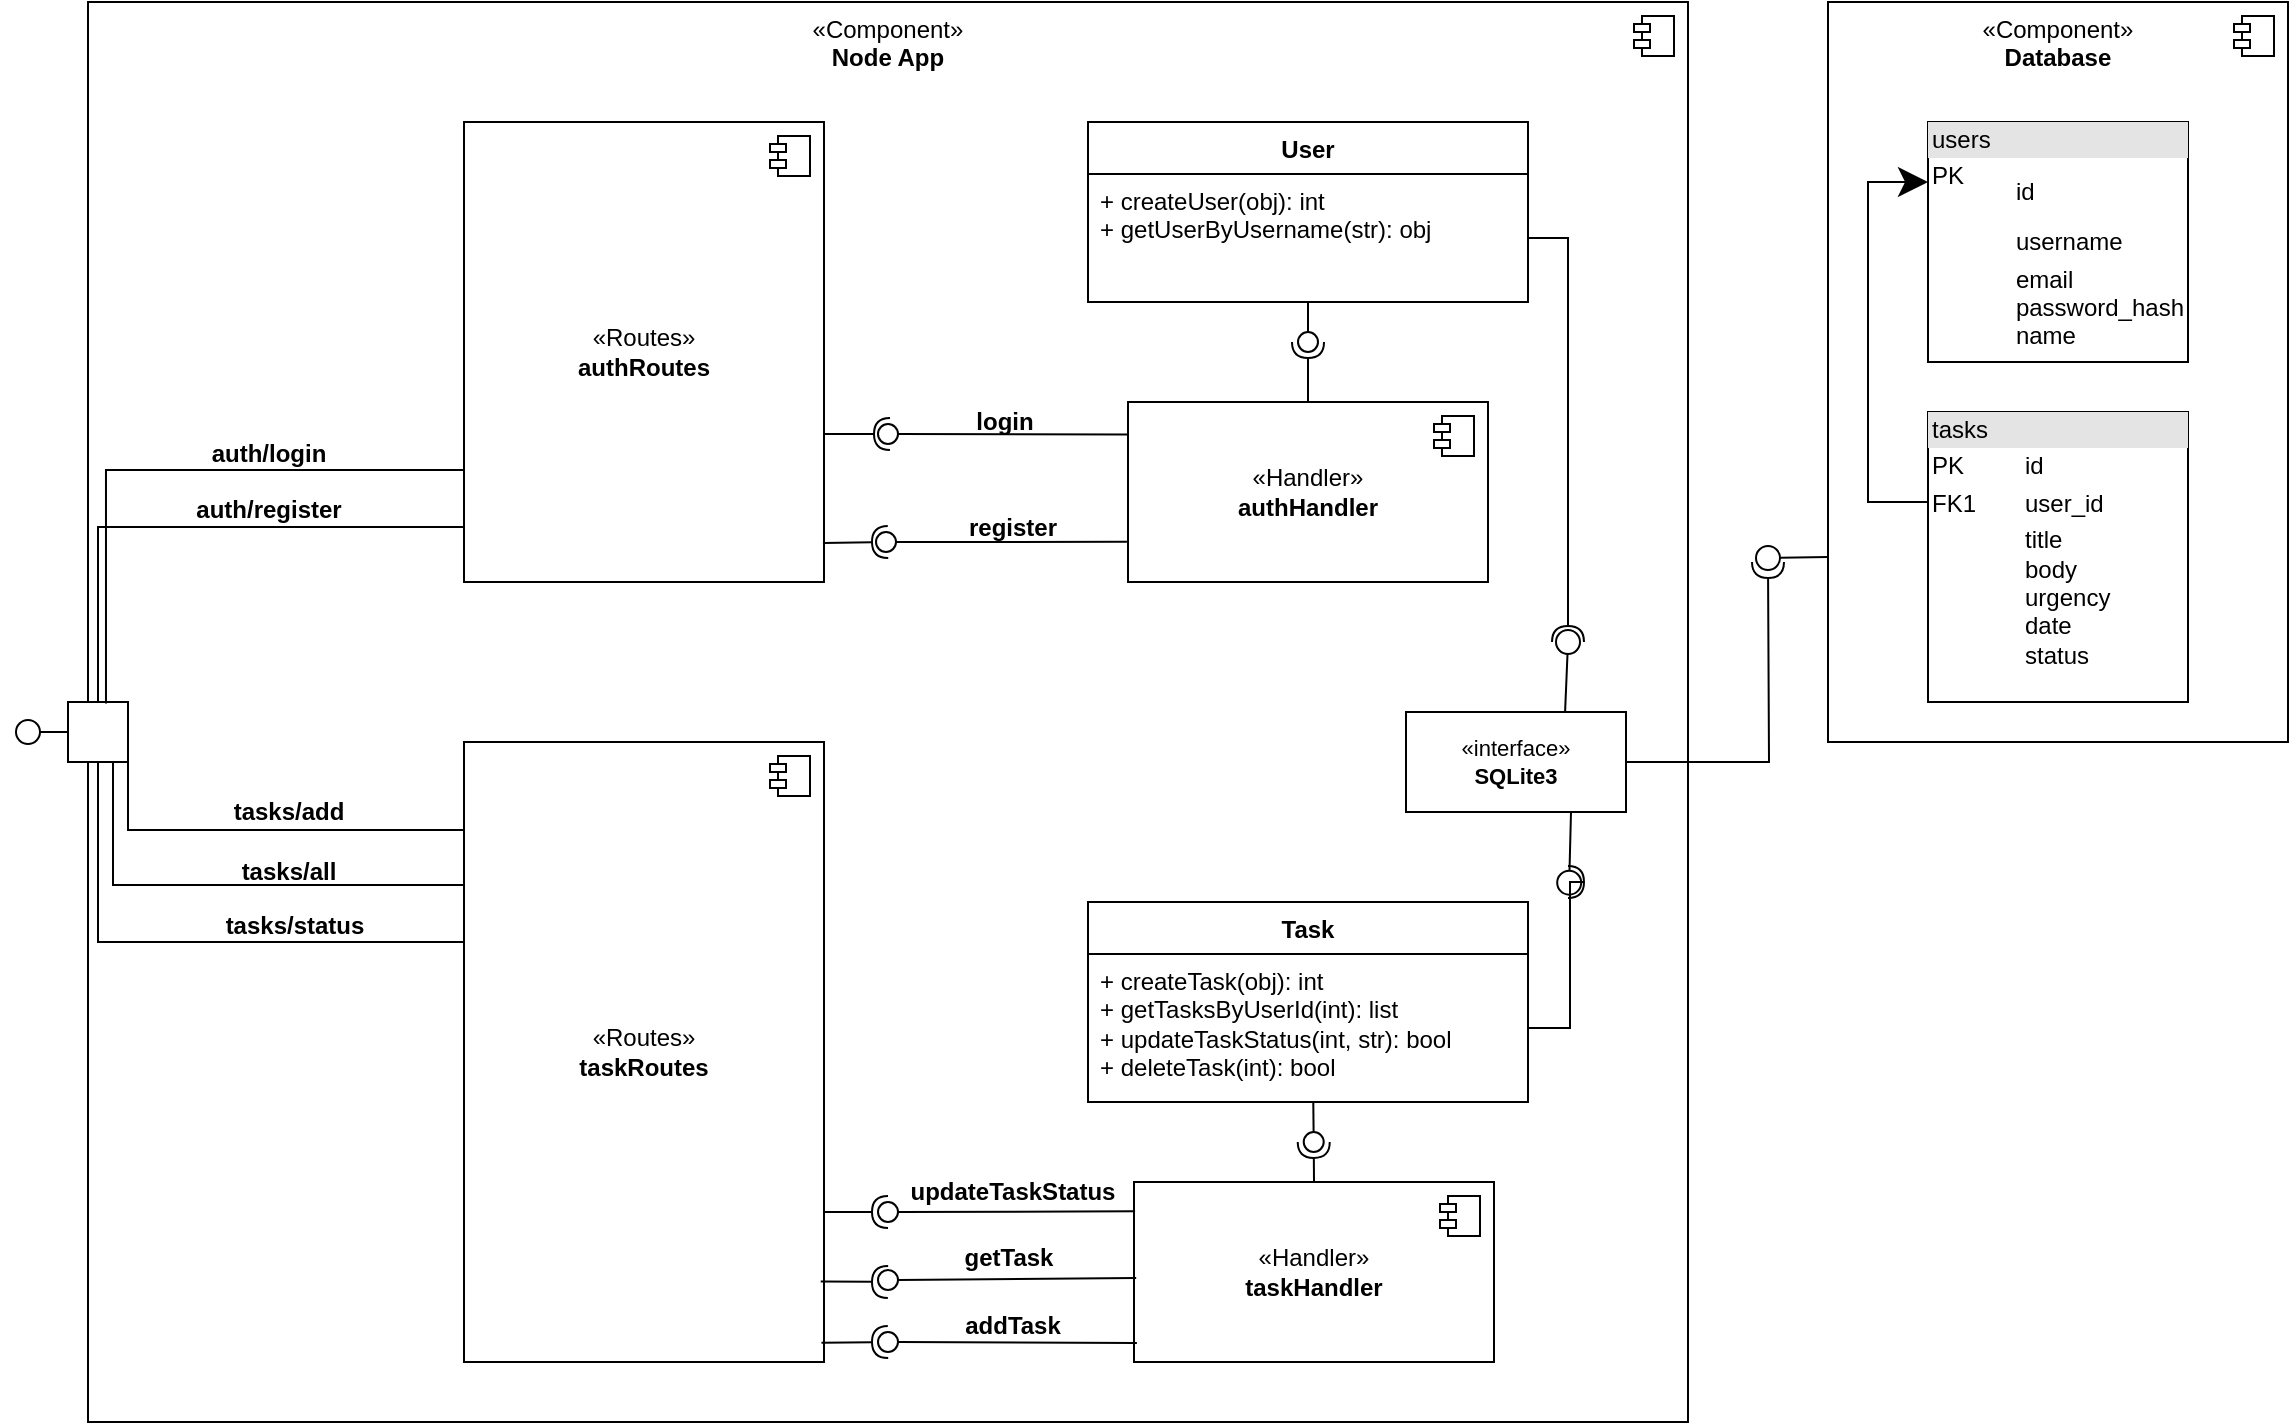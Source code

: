 <mxfile version="24.8.4">
  <diagram name="Page-1" id="tWfY1MhmEfWhFGR52BFt">
    <mxGraphModel dx="1717" dy="898" grid="1" gridSize="10" guides="1" tooltips="1" connect="1" arrows="1" fold="1" page="1" pageScale="1" pageWidth="827" pageHeight="1169" math="0" shadow="0">
      <root>
        <mxCell id="0" />
        <mxCell id="1" parent="0" />
        <mxCell id="0CwghzF-Id-DglYn4Jp1-12" value="«Component»&lt;br&gt;&lt;b&gt;Database&lt;/b&gt;" style="html=1;dropTarget=0;whiteSpace=wrap;verticalAlign=top;" vertex="1" parent="1">
          <mxGeometry x="1020" y="630" width="230" height="370" as="geometry" />
        </mxCell>
        <mxCell id="0CwghzF-Id-DglYn4Jp1-13" value="" style="shape=module;jettyWidth=8;jettyHeight=4;" vertex="1" parent="0CwghzF-Id-DglYn4Jp1-12">
          <mxGeometry x="1" width="20" height="20" relative="1" as="geometry">
            <mxPoint x="-27" y="7" as="offset" />
          </mxGeometry>
        </mxCell>
        <mxCell id="0CwghzF-Id-DglYn4Jp1-1" value="«Component»&lt;br&gt;&lt;b&gt;Node App&lt;/b&gt;" style="html=1;dropTarget=0;whiteSpace=wrap;verticalAlign=top;" vertex="1" parent="1">
          <mxGeometry x="150" y="630" width="800" height="710" as="geometry" />
        </mxCell>
        <mxCell id="0CwghzF-Id-DglYn4Jp1-2" value="" style="shape=module;jettyWidth=8;jettyHeight=4;" vertex="1" parent="0CwghzF-Id-DglYn4Jp1-1">
          <mxGeometry x="1" width="20" height="20" relative="1" as="geometry">
            <mxPoint x="-27" y="7" as="offset" />
          </mxGeometry>
        </mxCell>
        <mxCell id="0CwghzF-Id-DglYn4Jp1-4" value="&lt;div style=&quot;box-sizing:border-box;width:100%;background:#e4e4e4;padding:2px;&quot;&gt;users&lt;/div&gt;&lt;table style=&quot;width:100%;font-size:1em;&quot; cellpadding=&quot;2&quot; cellspacing=&quot;0&quot;&gt;&lt;tbody&gt;&lt;tr&gt;&lt;td&gt;PK&amp;nbsp; &amp;nbsp; &amp;nbsp; &amp;nbsp;&amp;nbsp;&lt;/td&gt;&lt;td&gt;id&lt;/td&gt;&lt;/tr&gt;&lt;tr&gt;&lt;td&gt;&lt;br&gt;&lt;/td&gt;&lt;td&gt;username&lt;/td&gt;&lt;/tr&gt;&lt;tr&gt;&lt;td&gt;&lt;/td&gt;&lt;td&gt;email&lt;br&gt;password_hash&lt;br&gt;name&lt;/td&gt;&lt;/tr&gt;&lt;/tbody&gt;&lt;/table&gt;" style="verticalAlign=top;align=left;overflow=fill;html=1;whiteSpace=wrap;" vertex="1" parent="1">
          <mxGeometry x="1070" y="690" width="130" height="120" as="geometry" />
        </mxCell>
        <mxCell id="0CwghzF-Id-DglYn4Jp1-7" value="User" style="swimlane;fontStyle=1;align=center;verticalAlign=top;childLayout=stackLayout;horizontal=1;startSize=26;horizontalStack=0;resizeParent=1;resizeParentMax=0;resizeLast=0;collapsible=1;marginBottom=0;whiteSpace=wrap;html=1;" vertex="1" parent="1">
          <mxGeometry x="650" y="690" width="220" height="90" as="geometry" />
        </mxCell>
        <mxCell id="0CwghzF-Id-DglYn4Jp1-134" style="edgeStyle=orthogonalEdgeStyle;shape=connector;rounded=0;orthogonalLoop=1;jettySize=auto;html=1;exitX=1;exitY=0.5;exitDx=0;exitDy=0;strokeColor=default;strokeWidth=1;align=center;verticalAlign=middle;fontFamily=Helvetica;fontSize=11;fontColor=default;labelBackgroundColor=default;endArrow=halfCircle;endFill=0;endSize=6;" edge="1" parent="0CwghzF-Id-DglYn4Jp1-7" source="0CwghzF-Id-DglYn4Jp1-10">
          <mxGeometry relative="1" as="geometry">
            <mxPoint x="240" y="260" as="targetPoint" />
            <Array as="points">
              <mxPoint x="240" y="58" />
            </Array>
          </mxGeometry>
        </mxCell>
        <mxCell id="0CwghzF-Id-DglYn4Jp1-10" value="+ createUser(obj): int&lt;div&gt;+ getUserByUsername(str): obj&lt;/div&gt;" style="text;strokeColor=none;fillColor=none;align=left;verticalAlign=top;spacingLeft=4;spacingRight=4;overflow=hidden;rotatable=0;points=[[0,0.5],[1,0.5]];portConstraint=eastwest;whiteSpace=wrap;html=1;" vertex="1" parent="0CwghzF-Id-DglYn4Jp1-7">
          <mxGeometry y="26" width="220" height="64" as="geometry" />
        </mxCell>
        <mxCell id="0CwghzF-Id-DglYn4Jp1-14" value="«Handler»&lt;br&gt;&lt;b&gt;authHandler&lt;/b&gt;" style="html=1;dropTarget=0;whiteSpace=wrap;verticalAlign=middle;" vertex="1" parent="1">
          <mxGeometry x="670" y="830" width="180" height="90" as="geometry" />
        </mxCell>
        <mxCell id="0CwghzF-Id-DglYn4Jp1-15" value="" style="shape=module;jettyWidth=8;jettyHeight=4;" vertex="1" parent="0CwghzF-Id-DglYn4Jp1-14">
          <mxGeometry x="1" width="20" height="20" relative="1" as="geometry">
            <mxPoint x="-27" y="7" as="offset" />
          </mxGeometry>
        </mxCell>
        <mxCell id="0CwghzF-Id-DglYn4Jp1-111" style="edgeStyle=elbowEdgeStyle;shape=connector;rounded=0;orthogonalLoop=1;jettySize=auto;html=1;exitX=0;exitY=0.5;exitDx=0;exitDy=0;entryX=0.5;entryY=1;entryDx=0;entryDy=0;strokeColor=default;strokeWidth=1;align=center;verticalAlign=middle;fontFamily=Helvetica;fontSize=11;fontColor=default;labelBackgroundColor=default;endArrow=none;endFill=0;endSize=12;elbow=vertical;" edge="1" parent="1" source="0CwghzF-Id-DglYn4Jp1-17" target="0CwghzF-Id-DglYn4Jp1-106">
          <mxGeometry relative="1" as="geometry" />
        </mxCell>
        <mxCell id="0CwghzF-Id-DglYn4Jp1-17" value="«Routes»&lt;br&gt;&lt;b&gt;authRoutes&lt;/b&gt;" style="html=1;dropTarget=0;whiteSpace=wrap;verticalAlign=middle;" vertex="1" parent="1">
          <mxGeometry x="338" y="690" width="180" height="230" as="geometry" />
        </mxCell>
        <mxCell id="0CwghzF-Id-DglYn4Jp1-18" value="" style="shape=module;jettyWidth=8;jettyHeight=4;" vertex="1" parent="0CwghzF-Id-DglYn4Jp1-17">
          <mxGeometry x="1" width="20" height="20" relative="1" as="geometry">
            <mxPoint x="-27" y="7" as="offset" />
          </mxGeometry>
        </mxCell>
        <mxCell id="0CwghzF-Id-DglYn4Jp1-27" value="" style="ellipse;whiteSpace=wrap;html=1;align=center;aspect=fixed;fillColor=none;strokeColor=none;resizable=0;perimeter=centerPerimeter;rotatable=0;allowArrows=0;points=[];outlineConnect=1;" vertex="1" parent="1">
          <mxGeometry x="758" y="808" width="10" height="10" as="geometry" />
        </mxCell>
        <mxCell id="0CwghzF-Id-DglYn4Jp1-33" value="login" style="text;align=center;fontStyle=1;verticalAlign=middle;spacingLeft=3;spacingRight=3;strokeColor=none;rotatable=0;points=[[0,0.5],[1,0.5]];portConstraint=eastwest;html=1;" vertex="1" parent="1">
          <mxGeometry x="578" y="835" width="60" height="10" as="geometry" />
        </mxCell>
        <mxCell id="0CwghzF-Id-DglYn4Jp1-44" value="register" style="text;align=center;fontStyle=1;verticalAlign=middle;spacingLeft=3;spacingRight=3;strokeColor=none;rotatable=0;points=[[0,0.5],[1,0.5]];portConstraint=eastwest;html=1;" vertex="1" parent="1">
          <mxGeometry x="582" y="888" width="60" height="10" as="geometry" />
        </mxCell>
        <mxCell id="0CwghzF-Id-DglYn4Jp1-52" value="Task" style="swimlane;fontStyle=1;align=center;verticalAlign=top;childLayout=stackLayout;horizontal=1;startSize=26;horizontalStack=0;resizeParent=1;resizeParentMax=0;resizeLast=0;collapsible=1;marginBottom=0;whiteSpace=wrap;html=1;" vertex="1" parent="1">
          <mxGeometry x="650" y="1080" width="220" height="100" as="geometry" />
        </mxCell>
        <mxCell id="0CwghzF-Id-DglYn4Jp1-133" style="edgeStyle=orthogonalEdgeStyle;shape=connector;rounded=0;orthogonalLoop=1;jettySize=auto;html=1;exitX=1;exitY=0.5;exitDx=0;exitDy=0;strokeColor=default;strokeWidth=1;align=center;verticalAlign=middle;fontFamily=Helvetica;fontSize=11;fontColor=default;labelBackgroundColor=default;endArrow=halfCircle;endFill=0;endSize=6;" edge="1" parent="0CwghzF-Id-DglYn4Jp1-52" source="0CwghzF-Id-DglYn4Jp1-53">
          <mxGeometry relative="1" as="geometry">
            <mxPoint x="240" y="-10" as="targetPoint" />
            <Array as="points">
              <mxPoint x="241" y="63" />
              <mxPoint x="241" y="-10" />
            </Array>
          </mxGeometry>
        </mxCell>
        <mxCell id="0CwghzF-Id-DglYn4Jp1-53" value="+ createTask(obj): int&lt;div&gt;+ getTasksByUserId(int): list&lt;/div&gt;&lt;div&gt;+ updateTaskStatus(int, str): bool&lt;/div&gt;&lt;div&gt;+ deleteTask(int): bool&lt;/div&gt;" style="text;strokeColor=none;fillColor=none;align=left;verticalAlign=top;spacingLeft=4;spacingRight=4;overflow=hidden;rotatable=0;points=[[0,0.5],[1,0.5]];portConstraint=eastwest;whiteSpace=wrap;html=1;" vertex="1" parent="0CwghzF-Id-DglYn4Jp1-52">
          <mxGeometry y="26" width="220" height="74" as="geometry" />
        </mxCell>
        <mxCell id="0CwghzF-Id-DglYn4Jp1-54" value="«Handler»&lt;br&gt;&lt;b&gt;taskHandler&lt;/b&gt;" style="html=1;dropTarget=0;whiteSpace=wrap;verticalAlign=middle;" vertex="1" parent="1">
          <mxGeometry x="673" y="1220" width="180" height="90" as="geometry" />
        </mxCell>
        <mxCell id="0CwghzF-Id-DglYn4Jp1-55" value="" style="shape=module;jettyWidth=8;jettyHeight=4;" vertex="1" parent="0CwghzF-Id-DglYn4Jp1-54">
          <mxGeometry x="1" width="20" height="20" relative="1" as="geometry">
            <mxPoint x="-27" y="7" as="offset" />
          </mxGeometry>
        </mxCell>
        <mxCell id="0CwghzF-Id-DglYn4Jp1-114" style="edgeStyle=elbowEdgeStyle;shape=connector;rounded=0;orthogonalLoop=1;jettySize=auto;html=1;exitX=0;exitY=0.25;exitDx=0;exitDy=0;entryX=0;entryY=0;entryDx=0;entryDy=0;strokeColor=default;strokeWidth=1;align=center;verticalAlign=middle;fontFamily=Helvetica;fontSize=11;fontColor=default;labelBackgroundColor=default;endArrow=none;endFill=0;endSize=12;elbow=vertical;" edge="1" parent="1" source="0CwghzF-Id-DglYn4Jp1-56" target="0CwghzF-Id-DglYn4Jp1-106">
          <mxGeometry relative="1" as="geometry" />
        </mxCell>
        <mxCell id="0CwghzF-Id-DglYn4Jp1-116" style="edgeStyle=elbowEdgeStyle;shape=connector;rounded=0;orthogonalLoop=1;jettySize=auto;html=1;exitX=0.011;exitY=0.43;exitDx=0;exitDy=0;entryX=0.25;entryY=0;entryDx=0;entryDy=0;strokeColor=default;strokeWidth=1;align=center;verticalAlign=middle;fontFamily=Helvetica;fontSize=11;fontColor=default;labelBackgroundColor=default;endArrow=none;endFill=0;endSize=12;elbow=vertical;exitPerimeter=0;" edge="1" parent="1" source="0CwghzF-Id-DglYn4Jp1-56" target="0CwghzF-Id-DglYn4Jp1-106">
          <mxGeometry relative="1" as="geometry" />
        </mxCell>
        <mxCell id="0CwghzF-Id-DglYn4Jp1-117" style="edgeStyle=elbowEdgeStyle;shape=connector;rounded=0;orthogonalLoop=1;jettySize=auto;html=1;exitX=0;exitY=0.5;exitDx=0;exitDy=0;entryX=0.5;entryY=0;entryDx=0;entryDy=0;strokeColor=default;strokeWidth=1;align=center;verticalAlign=middle;fontFamily=Helvetica;fontSize=11;fontColor=default;labelBackgroundColor=default;endArrow=none;endFill=0;endSize=12;elbow=vertical;" edge="1" parent="1" source="0CwghzF-Id-DglYn4Jp1-56" target="0CwghzF-Id-DglYn4Jp1-106">
          <mxGeometry relative="1" as="geometry">
            <Array as="points">
              <mxPoint x="240" y="1100" />
            </Array>
          </mxGeometry>
        </mxCell>
        <mxCell id="0CwghzF-Id-DglYn4Jp1-56" value="«Routes»&lt;br&gt;&lt;b&gt;taskRoutes&lt;/b&gt;" style="html=1;dropTarget=0;whiteSpace=wrap;verticalAlign=middle;flipH=0;direction=east;" vertex="1" parent="1">
          <mxGeometry x="338" y="1000" width="180" height="310" as="geometry" />
        </mxCell>
        <mxCell id="0CwghzF-Id-DglYn4Jp1-57" value="" style="shape=module;jettyWidth=8;jettyHeight=4;" vertex="1" parent="0CwghzF-Id-DglYn4Jp1-56">
          <mxGeometry x="1" width="20" height="20" relative="1" as="geometry">
            <mxPoint x="-27" y="7" as="offset" />
          </mxGeometry>
        </mxCell>
        <mxCell id="0CwghzF-Id-DglYn4Jp1-63" value="getTask" style="text;align=center;fontStyle=1;verticalAlign=middle;spacingLeft=3;spacingRight=3;strokeColor=none;rotatable=0;points=[[0,0.5],[1,0.5]];portConstraint=eastwest;html=1;" vertex="1" parent="1">
          <mxGeometry x="580" y="1253" width="60" height="10" as="geometry" />
        </mxCell>
        <mxCell id="0CwghzF-Id-DglYn4Jp1-66" value="addTask" style="text;align=center;fontStyle=1;verticalAlign=middle;spacingLeft=3;spacingRight=3;strokeColor=none;rotatable=0;points=[[0,0.5],[1,0.5]];portConstraint=eastwest;html=1;" vertex="1" parent="1">
          <mxGeometry x="582" y="1287" width="60" height="10" as="geometry" />
        </mxCell>
        <mxCell id="0CwghzF-Id-DglYn4Jp1-77" value="updateTaskStatus" style="text;align=center;fontStyle=1;verticalAlign=middle;spacingLeft=3;spacingRight=3;strokeColor=none;rotatable=0;points=[[0,0.5],[1,0.5]];portConstraint=eastwest;html=1;" vertex="1" parent="1">
          <mxGeometry x="582" y="1220" width="60" height="10" as="geometry" />
        </mxCell>
        <mxCell id="0CwghzF-Id-DglYn4Jp1-87" value="" style="rounded=0;orthogonalLoop=1;jettySize=auto;html=1;endArrow=halfCircle;endFill=0;endSize=6;strokeWidth=1;sketch=0;strokeColor=default;align=center;verticalAlign=middle;fontFamily=Helvetica;fontSize=11;fontColor=default;labelBackgroundColor=default;exitX=0.993;exitY=0.969;exitDx=0;exitDy=0;exitPerimeter=0;" edge="1" parent="1" source="0CwghzF-Id-DglYn4Jp1-56">
          <mxGeometry relative="1" as="geometry">
            <mxPoint x="520" y="1300" as="sourcePoint" />
            <mxPoint x="550" y="1300" as="targetPoint" />
          </mxGeometry>
        </mxCell>
        <mxCell id="0CwghzF-Id-DglYn4Jp1-88" value="" style="rounded=0;orthogonalLoop=1;jettySize=auto;html=1;endArrow=oval;endFill=0;sketch=0;sourcePerimeterSpacing=0;targetPerimeterSpacing=0;endSize=10;strokeColor=default;strokeWidth=1;align=center;verticalAlign=middle;fontFamily=Helvetica;fontSize=11;fontColor=default;labelBackgroundColor=default;exitX=0.008;exitY=0.894;exitDx=0;exitDy=0;exitPerimeter=0;" edge="1" parent="1" source="0CwghzF-Id-DglYn4Jp1-54">
          <mxGeometry relative="1" as="geometry">
            <mxPoint x="670" y="1300" as="sourcePoint" />
            <mxPoint x="550" y="1300" as="targetPoint" />
          </mxGeometry>
        </mxCell>
        <mxCell id="0CwghzF-Id-DglYn4Jp1-89" value="" style="ellipse;whiteSpace=wrap;html=1;align=center;aspect=fixed;fillColor=none;strokeColor=none;resizable=0;perimeter=centerPerimeter;rotatable=0;allowArrows=0;points=[];outlineConnect=1;fontFamily=Helvetica;fontSize=11;fontColor=default;labelBackgroundColor=default;" vertex="1" parent="1">
          <mxGeometry x="607" y="1330" width="10" height="10" as="geometry" />
        </mxCell>
        <mxCell id="0CwghzF-Id-DglYn4Jp1-90" value="" style="rounded=0;orthogonalLoop=1;jettySize=auto;html=1;endArrow=halfCircle;endFill=0;endSize=6;strokeWidth=1;sketch=0;strokeColor=default;align=center;verticalAlign=middle;fontFamily=Helvetica;fontSize=11;fontColor=default;labelBackgroundColor=default;exitX=0.991;exitY=0.87;exitDx=0;exitDy=0;exitPerimeter=0;" edge="1" parent="1" source="0CwghzF-Id-DglYn4Jp1-56">
          <mxGeometry relative="1" as="geometry">
            <mxPoint x="528" y="1271" as="sourcePoint" />
            <mxPoint x="550" y="1270" as="targetPoint" />
          </mxGeometry>
        </mxCell>
        <mxCell id="0CwghzF-Id-DglYn4Jp1-91" value="" style="rounded=0;orthogonalLoop=1;jettySize=auto;html=1;endArrow=oval;endFill=0;sketch=0;sourcePerimeterSpacing=0;targetPerimeterSpacing=0;endSize=10;strokeColor=default;strokeWidth=1;align=center;verticalAlign=middle;fontFamily=Helvetica;fontSize=11;fontColor=default;labelBackgroundColor=default;exitX=0.006;exitY=0.533;exitDx=0;exitDy=0;exitPerimeter=0;" edge="1" parent="1" source="0CwghzF-Id-DglYn4Jp1-54">
          <mxGeometry relative="1" as="geometry">
            <mxPoint x="681" y="1269" as="sourcePoint" />
            <mxPoint x="550" y="1269" as="targetPoint" />
          </mxGeometry>
        </mxCell>
        <mxCell id="0CwghzF-Id-DglYn4Jp1-92" value="" style="rounded=0;orthogonalLoop=1;jettySize=auto;html=1;endArrow=halfCircle;endFill=0;endSize=6;strokeWidth=1;sketch=0;strokeColor=default;align=center;verticalAlign=middle;fontFamily=Helvetica;fontSize=11;fontColor=default;labelBackgroundColor=default;exitX=0.998;exitY=0.758;exitDx=0;exitDy=0;exitPerimeter=0;" edge="1" parent="1" source="0CwghzF-Id-DglYn4Jp1-56">
          <mxGeometry relative="1" as="geometry">
            <mxPoint x="518" y="1237" as="sourcePoint" />
            <mxPoint x="550" y="1235" as="targetPoint" />
          </mxGeometry>
        </mxCell>
        <mxCell id="0CwghzF-Id-DglYn4Jp1-93" value="" style="rounded=0;orthogonalLoop=1;jettySize=auto;html=1;endArrow=oval;endFill=0;sketch=0;sourcePerimeterSpacing=0;targetPerimeterSpacing=0;endSize=10;strokeColor=default;strokeWidth=1;align=center;verticalAlign=middle;fontFamily=Helvetica;fontSize=11;fontColor=default;labelBackgroundColor=default;exitX=0.003;exitY=0.163;exitDx=0;exitDy=0;exitPerimeter=0;" edge="1" parent="1" source="0CwghzF-Id-DglYn4Jp1-54">
          <mxGeometry relative="1" as="geometry">
            <mxPoint x="671" y="1235" as="sourcePoint" />
            <mxPoint x="550" y="1235" as="targetPoint" />
          </mxGeometry>
        </mxCell>
        <mxCell id="0CwghzF-Id-DglYn4Jp1-94" value="" style="rounded=0;orthogonalLoop=1;jettySize=auto;html=1;endArrow=halfCircle;endFill=0;endSize=6;strokeWidth=1;sketch=0;strokeColor=default;align=center;verticalAlign=middle;fontFamily=Helvetica;fontSize=11;fontColor=default;labelBackgroundColor=default;exitX=0.997;exitY=0.915;exitDx=0;exitDy=0;exitPerimeter=0;" edge="1" parent="1" source="0CwghzF-Id-DglYn4Jp1-17">
          <mxGeometry relative="1" as="geometry">
            <mxPoint x="518" y="902" as="sourcePoint" />
            <mxPoint x="550" y="900" as="targetPoint" />
          </mxGeometry>
        </mxCell>
        <mxCell id="0CwghzF-Id-DglYn4Jp1-95" value="" style="rounded=0;orthogonalLoop=1;jettySize=auto;html=1;endArrow=oval;endFill=0;sketch=0;sourcePerimeterSpacing=0;targetPerimeterSpacing=0;endSize=10;strokeColor=default;strokeWidth=1;align=center;verticalAlign=middle;fontFamily=Helvetica;fontSize=11;fontColor=default;labelBackgroundColor=default;exitX=-0.003;exitY=0.777;exitDx=0;exitDy=0;exitPerimeter=0;" edge="1" parent="1" source="0CwghzF-Id-DglYn4Jp1-14">
          <mxGeometry relative="1" as="geometry">
            <mxPoint x="670" y="900" as="sourcePoint" />
            <mxPoint x="549" y="900" as="targetPoint" />
          </mxGeometry>
        </mxCell>
        <mxCell id="0CwghzF-Id-DglYn4Jp1-96" value="" style="rounded=0;orthogonalLoop=1;jettySize=auto;html=1;endArrow=halfCircle;endFill=0;endSize=6;strokeWidth=1;sketch=0;strokeColor=default;align=center;verticalAlign=middle;fontFamily=Helvetica;fontSize=11;fontColor=default;labelBackgroundColor=default;exitX=1;exitY=0.678;exitDx=0;exitDy=0;exitPerimeter=0;" edge="1" parent="1" source="0CwghzF-Id-DglYn4Jp1-17">
          <mxGeometry relative="1" as="geometry">
            <mxPoint x="518" y="846" as="sourcePoint" />
            <mxPoint x="551" y="846" as="targetPoint" />
          </mxGeometry>
        </mxCell>
        <mxCell id="0CwghzF-Id-DglYn4Jp1-97" value="" style="rounded=0;orthogonalLoop=1;jettySize=auto;html=1;endArrow=oval;endFill=0;sketch=0;sourcePerimeterSpacing=0;targetPerimeterSpacing=0;endSize=10;strokeColor=default;strokeWidth=1;align=center;verticalAlign=middle;fontFamily=Helvetica;fontSize=11;fontColor=default;labelBackgroundColor=default;exitX=-0.002;exitY=0.181;exitDx=0;exitDy=0;exitPerimeter=0;" edge="1" parent="1" source="0CwghzF-Id-DglYn4Jp1-14">
          <mxGeometry relative="1" as="geometry">
            <mxPoint x="670" y="846" as="sourcePoint" />
            <mxPoint x="550" y="846" as="targetPoint" />
          </mxGeometry>
        </mxCell>
        <mxCell id="0CwghzF-Id-DglYn4Jp1-98" value="" style="rounded=0;orthogonalLoop=1;jettySize=auto;html=1;endArrow=halfCircle;endFill=0;endSize=6;strokeWidth=1;sketch=0;strokeColor=default;align=center;verticalAlign=middle;fontFamily=Helvetica;fontSize=11;fontColor=default;labelBackgroundColor=default;exitX=0.5;exitY=0;exitDx=0;exitDy=0;" edge="1" parent="1" source="0CwghzF-Id-DglYn4Jp1-14">
          <mxGeometry relative="1" as="geometry">
            <mxPoint x="760" y="830" as="sourcePoint" />
            <mxPoint x="760" y="800" as="targetPoint" />
          </mxGeometry>
        </mxCell>
        <mxCell id="0CwghzF-Id-DglYn4Jp1-99" value="" style="rounded=0;orthogonalLoop=1;jettySize=auto;html=1;endArrow=oval;endFill=0;sketch=0;sourcePerimeterSpacing=0;targetPerimeterSpacing=0;endSize=10;strokeColor=default;strokeWidth=1;align=center;verticalAlign=middle;fontFamily=Helvetica;fontSize=11;fontColor=default;labelBackgroundColor=default;exitX=0.5;exitY=1;exitDx=0;exitDy=0;exitPerimeter=0;" edge="1" parent="1" source="0CwghzF-Id-DglYn4Jp1-10">
          <mxGeometry relative="1" as="geometry">
            <mxPoint x="853" y="812.66" as="sourcePoint" />
            <mxPoint x="760" y="800" as="targetPoint" />
          </mxGeometry>
        </mxCell>
        <mxCell id="0CwghzF-Id-DglYn4Jp1-100" value="" style="rounded=0;orthogonalLoop=1;jettySize=auto;html=1;endArrow=halfCircle;endFill=0;endSize=6;strokeWidth=1;sketch=0;strokeColor=default;align=center;verticalAlign=middle;fontFamily=Helvetica;fontSize=11;fontColor=default;labelBackgroundColor=default;exitX=0.5;exitY=0;exitDx=0;exitDy=0;" edge="1" parent="1" source="0CwghzF-Id-DglYn4Jp1-54">
          <mxGeometry relative="1" as="geometry">
            <mxPoint x="763" y="1220" as="sourcePoint" />
            <mxPoint x="762.86" y="1200" as="targetPoint" />
          </mxGeometry>
        </mxCell>
        <mxCell id="0CwghzF-Id-DglYn4Jp1-101" value="" style="rounded=0;orthogonalLoop=1;jettySize=auto;html=1;endArrow=oval;endFill=0;sketch=0;sourcePerimeterSpacing=0;targetPerimeterSpacing=0;endSize=10;strokeColor=default;strokeWidth=1;align=center;verticalAlign=middle;fontFamily=Helvetica;fontSize=11;fontColor=default;labelBackgroundColor=default;exitX=0.512;exitY=0.997;exitDx=0;exitDy=0;exitPerimeter=0;entryX=0.77;entryY=0.207;entryDx=0;entryDy=0;entryPerimeter=0;" edge="1" parent="1" source="0CwghzF-Id-DglYn4Jp1-53">
          <mxGeometry relative="1" as="geometry">
            <mxPoint x="762.86" y="1180" as="sourcePoint" />
            <mxPoint x="762.86" y="1200" as="targetPoint" />
          </mxGeometry>
        </mxCell>
        <mxCell id="0CwghzF-Id-DglYn4Jp1-109" style="edgeStyle=none;shape=connector;rounded=0;orthogonalLoop=1;jettySize=auto;html=1;strokeColor=default;strokeWidth=1;align=center;verticalAlign=middle;fontFamily=Helvetica;fontSize=11;fontColor=default;labelBackgroundColor=default;endArrow=oval;endFill=0;endSize=12;" edge="1" parent="1" source="0CwghzF-Id-DglYn4Jp1-106">
          <mxGeometry relative="1" as="geometry">
            <mxPoint x="120" y="995" as="targetPoint" />
          </mxGeometry>
        </mxCell>
        <mxCell id="0CwghzF-Id-DglYn4Jp1-106" value="" style="html=1;rounded=0;fontFamily=Helvetica;fontSize=11;fontColor=default;labelBackgroundColor=default;flipV=0;flipH=0;direction=west;" vertex="1" parent="1">
          <mxGeometry x="140" y="980" width="30" height="30" as="geometry" />
        </mxCell>
        <mxCell id="0CwghzF-Id-DglYn4Jp1-110" style="edgeStyle=elbowEdgeStyle;shape=connector;rounded=0;orthogonalLoop=1;jettySize=auto;html=1;exitX=0;exitY=0.25;exitDx=0;exitDy=0;entryX=0.367;entryY=0.973;entryDx=0;entryDy=0;entryPerimeter=0;strokeColor=default;strokeWidth=1;align=center;verticalAlign=middle;fontFamily=Helvetica;fontSize=11;fontColor=default;labelBackgroundColor=default;endArrow=none;endFill=0;endSize=12;elbow=vertical;" edge="1" parent="1" source="0CwghzF-Id-DglYn4Jp1-17" target="0CwghzF-Id-DglYn4Jp1-106">
          <mxGeometry relative="1" as="geometry" />
        </mxCell>
        <mxCell id="0CwghzF-Id-DglYn4Jp1-112" value="auth/login" style="text;align=center;fontStyle=1;verticalAlign=middle;spacingLeft=3;spacingRight=3;strokeColor=none;rotatable=0;points=[[0,0.5],[1,0.5]];portConstraint=eastwest;html=1;" vertex="1" parent="1">
          <mxGeometry x="210" y="851" width="60" height="10" as="geometry" />
        </mxCell>
        <mxCell id="0CwghzF-Id-DglYn4Jp1-113" value="auth/register" style="text;align=center;fontStyle=1;verticalAlign=middle;spacingLeft=3;spacingRight=3;strokeColor=none;rotatable=0;points=[[0,0.5],[1,0.5]];portConstraint=eastwest;html=1;" vertex="1" parent="1">
          <mxGeometry x="210" y="879" width="60" height="10" as="geometry" />
        </mxCell>
        <mxCell id="0CwghzF-Id-DglYn4Jp1-118" value="tasks/add" style="text;align=center;fontStyle=1;verticalAlign=middle;spacingLeft=3;spacingRight=3;strokeColor=none;rotatable=0;points=[[0,0.5],[1,0.5]];portConstraint=eastwest;html=1;" vertex="1" parent="1">
          <mxGeometry x="220" y="1030" width="60" height="10" as="geometry" />
        </mxCell>
        <mxCell id="0CwghzF-Id-DglYn4Jp1-119" value="tasks/all" style="text;align=center;fontStyle=1;verticalAlign=middle;spacingLeft=3;spacingRight=3;strokeColor=none;rotatable=0;points=[[0,0.5],[1,0.5]];portConstraint=eastwest;html=1;" vertex="1" parent="1">
          <mxGeometry x="220" y="1060" width="60" height="10" as="geometry" />
        </mxCell>
        <mxCell id="0CwghzF-Id-DglYn4Jp1-120" value="tasks/status" style="text;align=center;fontStyle=1;verticalAlign=middle;spacingLeft=3;spacingRight=3;strokeColor=none;rotatable=0;points=[[0,0.5],[1,0.5]];portConstraint=eastwest;html=1;" vertex="1" parent="1">
          <mxGeometry x="223" y="1087" width="60" height="10" as="geometry" />
        </mxCell>
        <mxCell id="0CwghzF-Id-DglYn4Jp1-123" style="edgeStyle=orthogonalEdgeStyle;shape=connector;rounded=0;orthogonalLoop=1;jettySize=auto;html=1;exitX=0;exitY=0.25;exitDx=0;exitDy=0;entryX=0;entryY=0.25;entryDx=0;entryDy=0;strokeColor=default;strokeWidth=1;align=center;verticalAlign=middle;fontFamily=Helvetica;fontSize=11;fontColor=default;labelBackgroundColor=default;endArrow=classic;endFill=1;endSize=12;" edge="1" parent="1" source="0CwghzF-Id-DglYn4Jp1-122" target="0CwghzF-Id-DglYn4Jp1-4">
          <mxGeometry relative="1" as="geometry">
            <Array as="points">
              <mxPoint x="1070" y="880" />
              <mxPoint x="1040" y="880" />
              <mxPoint x="1040" y="720" />
            </Array>
          </mxGeometry>
        </mxCell>
        <mxCell id="0CwghzF-Id-DglYn4Jp1-122" value="&lt;div style=&quot;box-sizing:border-box;width:100%;background:#e4e4e4;padding:2px;&quot;&gt;tasks&lt;/div&gt;&lt;table style=&quot;width:100%;font-size:1em;&quot; cellpadding=&quot;2&quot; cellspacing=&quot;0&quot;&gt;&lt;tbody&gt;&lt;tr&gt;&lt;td&gt;PK&lt;/td&gt;&lt;td&gt;id&lt;/td&gt;&lt;/tr&gt;&lt;tr&gt;&lt;td&gt;FK1&lt;/td&gt;&lt;td&gt;user_id&lt;/td&gt;&lt;/tr&gt;&lt;tr&gt;&lt;td&gt;&lt;/td&gt;&lt;td&gt;title&lt;br&gt;body&lt;br&gt;urgency&lt;br&gt;date&lt;br&gt;status&lt;/td&gt;&lt;/tr&gt;&lt;/tbody&gt;&lt;/table&gt;" style="verticalAlign=top;align=left;overflow=fill;html=1;whiteSpace=wrap;" vertex="1" parent="1">
          <mxGeometry x="1070" y="835" width="130" height="145" as="geometry" />
        </mxCell>
        <mxCell id="0CwghzF-Id-DglYn4Jp1-130" style="edgeStyle=orthogonalEdgeStyle;shape=connector;rounded=0;orthogonalLoop=1;jettySize=auto;html=1;exitX=1;exitY=0.5;exitDx=0;exitDy=0;strokeColor=default;strokeWidth=1;align=center;verticalAlign=middle;fontFamily=Helvetica;fontSize=11;fontColor=default;labelBackgroundColor=default;endArrow=halfCircle;endFill=0;endSize=6;" edge="1" parent="1" source="0CwghzF-Id-DglYn4Jp1-124">
          <mxGeometry relative="1" as="geometry">
            <mxPoint x="990" y="910" as="targetPoint" />
          </mxGeometry>
        </mxCell>
        <mxCell id="0CwghzF-Id-DglYn4Jp1-124" value="«interface»&lt;br&gt;&lt;b&gt;SQLite3&lt;/b&gt;" style="html=1;whiteSpace=wrap;fontFamily=Helvetica;fontSize=11;fontColor=default;labelBackgroundColor=default;" vertex="1" parent="1">
          <mxGeometry x="809" y="985" width="110" height="50" as="geometry" />
        </mxCell>
        <mxCell id="0CwghzF-Id-DglYn4Jp1-128" value="" style="ellipse;whiteSpace=wrap;html=1;align=center;aspect=fixed;fillColor=none;strokeColor=none;resizable=0;perimeter=centerPerimeter;rotatable=0;allowArrows=0;points=[];outlineConnect=1;fontFamily=Helvetica;fontSize=11;fontColor=default;labelBackgroundColor=default;" vertex="1" parent="1">
          <mxGeometry x="980" y="1000" width="10" height="10" as="geometry" />
        </mxCell>
        <mxCell id="0CwghzF-Id-DglYn4Jp1-129" style="edgeStyle=none;shape=connector;rounded=0;orthogonalLoop=1;jettySize=auto;html=1;exitX=0;exitY=0.75;exitDx=0;exitDy=0;strokeColor=default;strokeWidth=1;align=center;verticalAlign=middle;fontFamily=Helvetica;fontSize=11;fontColor=default;labelBackgroundColor=default;endArrow=oval;endFill=0;endSize=12;" edge="1" parent="1" source="0CwghzF-Id-DglYn4Jp1-12">
          <mxGeometry relative="1" as="geometry">
            <mxPoint x="990" y="908" as="targetPoint" />
          </mxGeometry>
        </mxCell>
        <mxCell id="0CwghzF-Id-DglYn4Jp1-131" style="shape=connector;rounded=0;orthogonalLoop=1;jettySize=auto;html=1;strokeColor=default;strokeWidth=1;align=center;verticalAlign=middle;fontFamily=Helvetica;fontSize=11;fontColor=default;labelBackgroundColor=default;endArrow=oval;endFill=0;endSize=12;elbow=horizontal;exitX=0.723;exitY=0.005;exitDx=0;exitDy=0;exitPerimeter=0;" edge="1" parent="1" source="0CwghzF-Id-DglYn4Jp1-124">
          <mxGeometry relative="1" as="geometry">
            <mxPoint x="890" y="970" as="sourcePoint" />
            <mxPoint x="890" y="950" as="targetPoint" />
          </mxGeometry>
        </mxCell>
        <mxCell id="0CwghzF-Id-DglYn4Jp1-132" style="edgeStyle=none;shape=connector;rounded=0;orthogonalLoop=1;jettySize=auto;html=1;entryX=0.927;entryY=0.537;entryDx=0;entryDy=0;entryPerimeter=0;strokeColor=default;strokeWidth=1;align=center;verticalAlign=middle;fontFamily=Helvetica;fontSize=11;fontColor=default;labelBackgroundColor=default;endArrow=oval;endFill=0;endSize=12;exitX=0.75;exitY=1;exitDx=0;exitDy=0;" edge="1" parent="1" source="0CwghzF-Id-DglYn4Jp1-124">
          <mxGeometry relative="1" as="geometry">
            <mxPoint x="891" y="1040" as="sourcePoint" />
            <mxPoint x="890.6" y="1070.34" as="targetPoint" />
          </mxGeometry>
        </mxCell>
      </root>
    </mxGraphModel>
  </diagram>
</mxfile>

